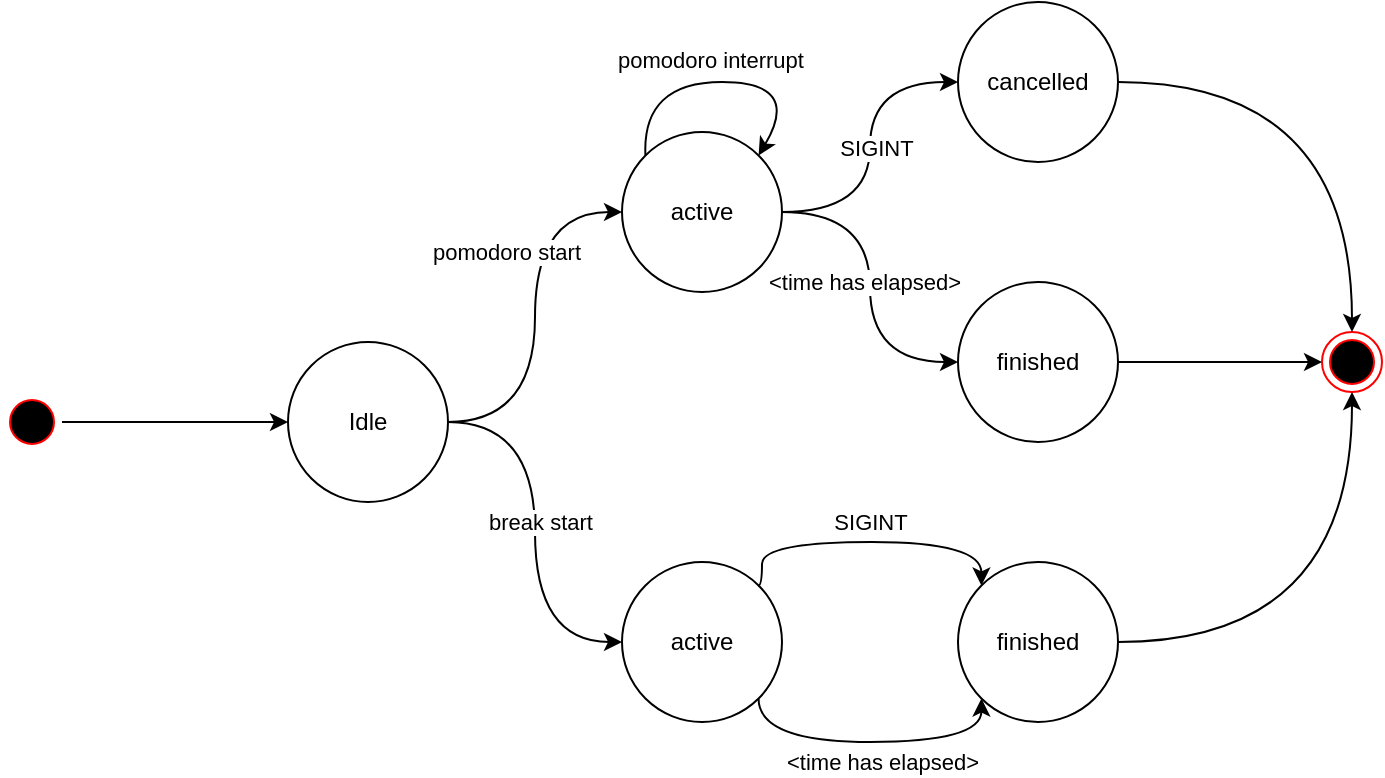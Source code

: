 <mxfile version="14.9.6" type="device"><diagram name="Page-1" id="58cdce13-f638-feb5-8d6f-7d28b1aa9fa0"><mxGraphModel dx="644" dy="450" grid="1" gridSize="10" guides="1" tooltips="1" connect="1" arrows="1" fold="1" page="1" pageScale="1" pageWidth="1100" pageHeight="850" background="none" math="0" shadow="0"><root><mxCell id="0"/><mxCell id="1" parent="0"/><mxCell id="yz9Li9zxegXqcpQhX1u8-14" style="edgeStyle=orthogonalEdgeStyle;curved=1;orthogonalLoop=1;jettySize=auto;html=1;strokeColor=#000000;" parent="1" source="yz9Li9zxegXqcpQhX1u8-1" target="yz9Li9zxegXqcpQhX1u8-11" edge="1"><mxGeometry relative="1" as="geometry"/></mxCell><mxCell id="yz9Li9zxegXqcpQhX1u8-1" value="" style="ellipse;html=1;shape=startState;fillColor=#000000;strokeColor=#ff0000;" parent="1" vertex="1"><mxGeometry x="40" y="255" width="30" height="30" as="geometry"/></mxCell><mxCell id="yz9Li9zxegXqcpQhX1u8-6" value="" style="ellipse;html=1;shape=endState;fillColor=#000000;strokeColor=#ff0000;" parent="1" vertex="1"><mxGeometry x="700" y="225" width="30" height="30" as="geometry"/></mxCell><mxCell id="yz9Li9zxegXqcpQhX1u8-19" style="edgeStyle=orthogonalEdgeStyle;curved=1;orthogonalLoop=1;jettySize=auto;html=1;strokeColor=#000000;" parent="1" source="yz9Li9zxegXqcpQhX1u8-9" target="yz9Li9zxegXqcpQhX1u8-18" edge="1"><mxGeometry relative="1" as="geometry"/></mxCell><mxCell id="yz9Li9zxegXqcpQhX1u8-21" value="SIGINT" style="edgeLabel;html=1;align=center;verticalAlign=middle;resizable=0;points=[];" parent="yz9Li9zxegXqcpQhX1u8-19" vertex="1" connectable="0"><mxGeometry x="-0.002" y="-3" relative="1" as="geometry"><mxPoint as="offset"/></mxGeometry></mxCell><mxCell id="yz9Li9zxegXqcpQhX1u8-20" style="edgeStyle=orthogonalEdgeStyle;curved=1;orthogonalLoop=1;jettySize=auto;html=1;strokeColor=#000000;" parent="1" source="yz9Li9zxegXqcpQhX1u8-9" target="yz9Li9zxegXqcpQhX1u8-16" edge="1"><mxGeometry relative="1" as="geometry"/></mxCell><mxCell id="yz9Li9zxegXqcpQhX1u8-22" value="&amp;lt;time has elapsed&amp;gt;" style="edgeLabel;html=1;align=center;verticalAlign=middle;resizable=0;points=[];" parent="yz9Li9zxegXqcpQhX1u8-20" vertex="1" connectable="0"><mxGeometry x="-0.031" y="-3" relative="1" as="geometry"><mxPoint as="offset"/></mxGeometry></mxCell><mxCell id="yz9Li9zxegXqcpQhX1u8-9" value="active" style="ellipse;whiteSpace=wrap;html=1;aspect=fixed;" parent="1" vertex="1"><mxGeometry x="350" y="125" width="80" height="80" as="geometry"/></mxCell><mxCell id="yz9Li9zxegXqcpQhX1u8-10" value="pomodoro interrupt" style="endArrow=classic;html=1;exitX=0;exitY=0;exitDx=0;exitDy=0;entryX=1;entryY=0;entryDx=0;entryDy=0;curved=1;" parent="1" source="yz9Li9zxegXqcpQhX1u8-9" target="yz9Li9zxegXqcpQhX1u8-9" edge="1"><mxGeometry x="-0.058" y="10" width="50" height="50" relative="1" as="geometry"><mxPoint x="380" y="230" as="sourcePoint"/><mxPoint x="430" y="180" as="targetPoint"/><Array as="points"><mxPoint x="360" y="100"/><mxPoint x="440" y="100"/></Array><mxPoint x="-4" y="-1" as="offset"/></mxGeometry></mxCell><mxCell id="yz9Li9zxegXqcpQhX1u8-12" style="edgeStyle=orthogonalEdgeStyle;curved=1;orthogonalLoop=1;jettySize=auto;html=1;strokeColor=#000000;entryX=0;entryY=0.5;entryDx=0;entryDy=0;" parent="1" source="yz9Li9zxegXqcpQhX1u8-11" target="yz9Li9zxegXqcpQhX1u8-9" edge="1"><mxGeometry relative="1" as="geometry"/></mxCell><mxCell id="yz9Li9zxegXqcpQhX1u8-13" value="pomodoro start" style="edgeLabel;html=1;align=center;verticalAlign=middle;resizable=0;points=[];" parent="yz9Li9zxegXqcpQhX1u8-12" vertex="1" connectable="0"><mxGeometry x="0.2" y="1" relative="1" as="geometry"><mxPoint x="-14" y="-14" as="offset"/></mxGeometry></mxCell><mxCell id="yz9Li9zxegXqcpQhX1u8-26" style="edgeStyle=orthogonalEdgeStyle;curved=1;orthogonalLoop=1;jettySize=auto;html=1;strokeColor=#000000;entryX=0;entryY=0.5;entryDx=0;entryDy=0;entryPerimeter=0;" parent="1" source="yz9Li9zxegXqcpQhX1u8-11" target="yz9Li9zxegXqcpQhX1u8-25" edge="1"><mxGeometry relative="1" as="geometry"/></mxCell><mxCell id="yz9Li9zxegXqcpQhX1u8-31" value="break start" style="edgeLabel;html=1;align=center;verticalAlign=middle;resizable=0;points=[];" parent="yz9Li9zxegXqcpQhX1u8-26" vertex="1" connectable="0"><mxGeometry x="-0.052" y="2" relative="1" as="geometry"><mxPoint as="offset"/></mxGeometry></mxCell><mxCell id="yz9Li9zxegXqcpQhX1u8-11" value="Idle" style="ellipse;whiteSpace=wrap;html=1;aspect=fixed;" parent="1" vertex="1"><mxGeometry x="183" y="230" width="80" height="80" as="geometry"/></mxCell><mxCell id="yz9Li9zxegXqcpQhX1u8-24" style="edgeStyle=orthogonalEdgeStyle;curved=1;orthogonalLoop=1;jettySize=auto;html=1;entryX=0;entryY=0.5;entryDx=0;entryDy=0;strokeColor=#000000;" parent="1" source="yz9Li9zxegXqcpQhX1u8-16" target="yz9Li9zxegXqcpQhX1u8-6" edge="1"><mxGeometry relative="1" as="geometry"/></mxCell><mxCell id="yz9Li9zxegXqcpQhX1u8-16" value="finished" style="ellipse;whiteSpace=wrap;html=1;aspect=fixed;" parent="1" vertex="1"><mxGeometry x="518" y="200" width="80" height="80" as="geometry"/></mxCell><mxCell id="yz9Li9zxegXqcpQhX1u8-23" style="edgeStyle=orthogonalEdgeStyle;curved=1;orthogonalLoop=1;jettySize=auto;html=1;strokeColor=#000000;entryX=0.5;entryY=0;entryDx=0;entryDy=0;" parent="1" source="yz9Li9zxegXqcpQhX1u8-18" target="yz9Li9zxegXqcpQhX1u8-6" edge="1"><mxGeometry relative="1" as="geometry"><mxPoint x="670" y="165" as="targetPoint"/></mxGeometry></mxCell><mxCell id="yz9Li9zxegXqcpQhX1u8-18" value="cancelled" style="ellipse;whiteSpace=wrap;html=1;aspect=fixed;" parent="1" vertex="1"><mxGeometry x="518" y="60" width="80" height="80" as="geometry"/></mxCell><mxCell id="yz9Li9zxegXqcpQhX1u8-29" style="edgeStyle=orthogonalEdgeStyle;curved=1;orthogonalLoop=1;jettySize=auto;html=1;strokeColor=#000000;entryX=0;entryY=1;entryDx=0;entryDy=0;exitX=1;exitY=1;exitDx=0;exitDy=0;" parent="1" source="yz9Li9zxegXqcpQhX1u8-25" target="yz9Li9zxegXqcpQhX1u8-27" edge="1"><mxGeometry relative="1" as="geometry"><Array as="points"><mxPoint x="418" y="430"/><mxPoint x="530" y="430"/></Array></mxGeometry></mxCell><mxCell id="yz9Li9zxegXqcpQhX1u8-32" value="&amp;lt;time has elapsed&amp;gt;" style="edgeLabel;html=1;align=center;verticalAlign=middle;resizable=0;points=[];" parent="yz9Li9zxegXqcpQhX1u8-29" vertex="1" connectable="0"><mxGeometry x="0.134" relative="1" as="geometry"><mxPoint x="-5" y="10" as="offset"/></mxGeometry></mxCell><mxCell id="yz9Li9zxegXqcpQhX1u8-25" value="active" style="ellipse;whiteSpace=wrap;html=1;aspect=fixed;" parent="1" vertex="1"><mxGeometry x="350" y="340" width="80" height="80" as="geometry"/></mxCell><mxCell id="yz9Li9zxegXqcpQhX1u8-30" style="edgeStyle=orthogonalEdgeStyle;curved=1;orthogonalLoop=1;jettySize=auto;html=1;entryX=0.5;entryY=1;entryDx=0;entryDy=0;strokeColor=#000000;" parent="1" source="yz9Li9zxegXqcpQhX1u8-27" target="yz9Li9zxegXqcpQhX1u8-6" edge="1"><mxGeometry relative="1" as="geometry"/></mxCell><mxCell id="yz9Li9zxegXqcpQhX1u8-27" value="finished" style="ellipse;whiteSpace=wrap;html=1;aspect=fixed;" parent="1" vertex="1"><mxGeometry x="518" y="340" width="80" height="80" as="geometry"/></mxCell><mxCell id="Lok037jigHitee68-vck-1" style="edgeStyle=orthogonalEdgeStyle;curved=1;orthogonalLoop=1;jettySize=auto;html=1;strokeColor=#000000;entryX=0;entryY=0;entryDx=0;entryDy=0;" edge="1" parent="1" target="yz9Li9zxegXqcpQhX1u8-27"><mxGeometry relative="1" as="geometry"><mxPoint x="418" y="352" as="sourcePoint"/><mxPoint x="528" y="110" as="targetPoint"/><Array as="points"><mxPoint x="420" y="352"/><mxPoint x="420" y="330"/><mxPoint x="530" y="330"/></Array></mxGeometry></mxCell><mxCell id="Lok037jigHitee68-vck-2" value="SIGINT" style="edgeLabel;html=1;align=center;verticalAlign=middle;resizable=0;points=[];" vertex="1" connectable="0" parent="Lok037jigHitee68-vck-1"><mxGeometry x="-0.002" y="-3" relative="1" as="geometry"><mxPoint y="-13" as="offset"/></mxGeometry></mxCell></root></mxGraphModel></diagram></mxfile>